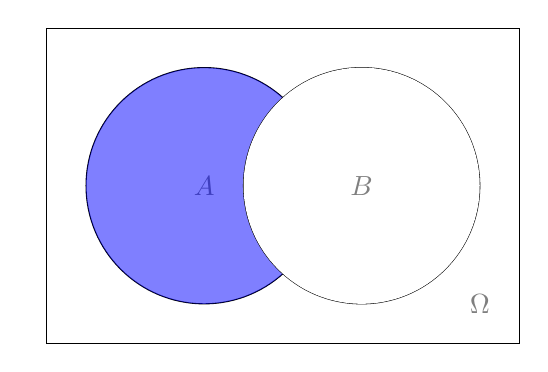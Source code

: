 \def\firstcircle{(0,0) circle (1.5cm)}
\def\thirdcircle{(0:2cm) circle (1.5cm)}

% Now we can draw the sets:
\begin{tikzpicture}
\begin{scope}[shift={(3cm,-5cm)}, fill opacity=0.5]
\draw (-2,-2) rectangle(4,2) ;
\node at (3.5,-1.5) {$\Omega$};

\draw \firstcircle node {$A$};
\fill[blue] \firstcircle;
\draw \thirdcircle ;
\fill[white,opacity=1] \thirdcircle;
\node at (2,0) {$B$};
\end{scope}
\end{tikzpicture}
